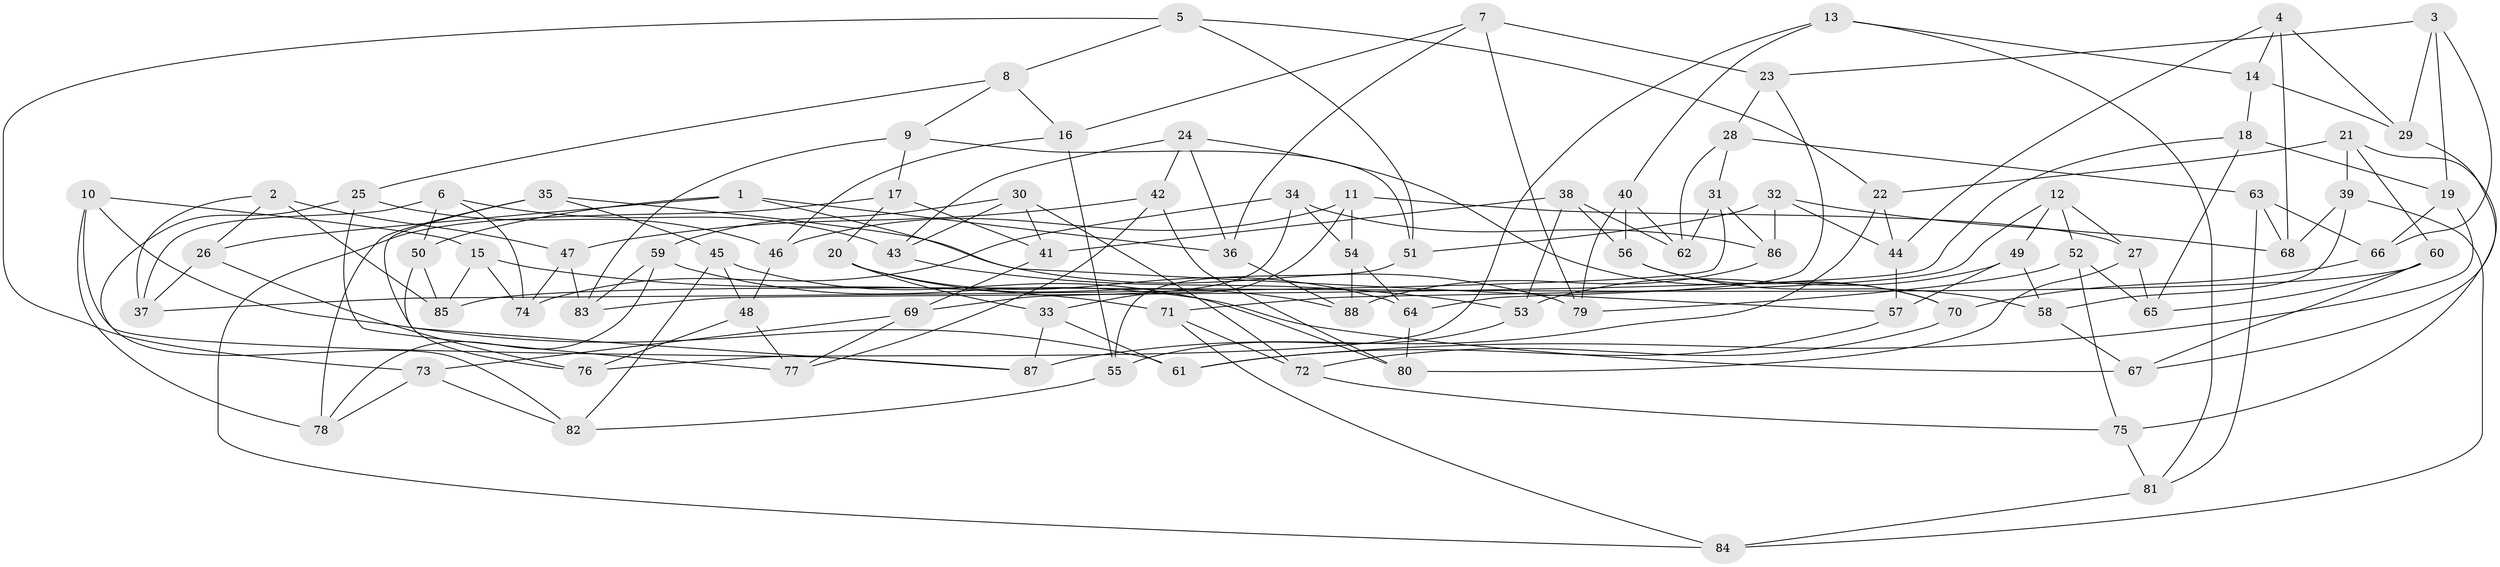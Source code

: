 // coarse degree distribution, {4: 0.27450980392156865, 5: 0.09803921568627451, 6: 0.6078431372549019, 3: 0.0196078431372549}
// Generated by graph-tools (version 1.1) at 2025/42/03/06/25 10:42:21]
// undirected, 88 vertices, 176 edges
graph export_dot {
graph [start="1"]
  node [color=gray90,style=filled];
  1;
  2;
  3;
  4;
  5;
  6;
  7;
  8;
  9;
  10;
  11;
  12;
  13;
  14;
  15;
  16;
  17;
  18;
  19;
  20;
  21;
  22;
  23;
  24;
  25;
  26;
  27;
  28;
  29;
  30;
  31;
  32;
  33;
  34;
  35;
  36;
  37;
  38;
  39;
  40;
  41;
  42;
  43;
  44;
  45;
  46;
  47;
  48;
  49;
  50;
  51;
  52;
  53;
  54;
  55;
  56;
  57;
  58;
  59;
  60;
  61;
  62;
  63;
  64;
  65;
  66;
  67;
  68;
  69;
  70;
  71;
  72;
  73;
  74;
  75;
  76;
  77;
  78;
  79;
  80;
  81;
  82;
  83;
  84;
  85;
  86;
  87;
  88;
  1 -- 79;
  1 -- 36;
  1 -- 50;
  1 -- 26;
  2 -- 37;
  2 -- 47;
  2 -- 85;
  2 -- 26;
  3 -- 29;
  3 -- 66;
  3 -- 23;
  3 -- 19;
  4 -- 68;
  4 -- 29;
  4 -- 44;
  4 -- 14;
  5 -- 8;
  5 -- 73;
  5 -- 51;
  5 -- 22;
  6 -- 50;
  6 -- 74;
  6 -- 43;
  6 -- 37;
  7 -- 16;
  7 -- 23;
  7 -- 79;
  7 -- 36;
  8 -- 9;
  8 -- 16;
  8 -- 25;
  9 -- 17;
  9 -- 51;
  9 -- 83;
  10 -- 15;
  10 -- 61;
  10 -- 87;
  10 -- 78;
  11 -- 54;
  11 -- 33;
  11 -- 27;
  11 -- 46;
  12 -- 52;
  12 -- 27;
  12 -- 71;
  12 -- 49;
  13 -- 14;
  13 -- 81;
  13 -- 40;
  13 -- 76;
  14 -- 29;
  14 -- 18;
  15 -- 71;
  15 -- 74;
  15 -- 85;
  16 -- 46;
  16 -- 55;
  17 -- 41;
  17 -- 84;
  17 -- 20;
  18 -- 83;
  18 -- 65;
  18 -- 19;
  19 -- 66;
  19 -- 61;
  20 -- 64;
  20 -- 88;
  20 -- 33;
  21 -- 22;
  21 -- 60;
  21 -- 39;
  21 -- 75;
  22 -- 87;
  22 -- 44;
  23 -- 28;
  23 -- 64;
  24 -- 70;
  24 -- 42;
  24 -- 43;
  24 -- 36;
  25 -- 77;
  25 -- 46;
  25 -- 82;
  26 -- 76;
  26 -- 37;
  27 -- 65;
  27 -- 80;
  28 -- 31;
  28 -- 63;
  28 -- 62;
  29 -- 67;
  30 -- 72;
  30 -- 43;
  30 -- 59;
  30 -- 41;
  31 -- 37;
  31 -- 62;
  31 -- 86;
  32 -- 86;
  32 -- 68;
  32 -- 51;
  32 -- 44;
  33 -- 87;
  33 -- 61;
  34 -- 74;
  34 -- 69;
  34 -- 86;
  34 -- 54;
  35 -- 78;
  35 -- 87;
  35 -- 57;
  35 -- 45;
  36 -- 88;
  38 -- 41;
  38 -- 56;
  38 -- 53;
  38 -- 62;
  39 -- 84;
  39 -- 68;
  39 -- 58;
  40 -- 62;
  40 -- 79;
  40 -- 56;
  41 -- 69;
  42 -- 80;
  42 -- 77;
  42 -- 47;
  43 -- 53;
  44 -- 57;
  45 -- 82;
  45 -- 48;
  45 -- 80;
  46 -- 48;
  47 -- 74;
  47 -- 83;
  48 -- 76;
  48 -- 77;
  49 -- 58;
  49 -- 57;
  49 -- 53;
  50 -- 76;
  50 -- 85;
  51 -- 55;
  52 -- 79;
  52 -- 65;
  52 -- 75;
  53 -- 55;
  54 -- 64;
  54 -- 88;
  55 -- 82;
  56 -- 58;
  56 -- 70;
  57 -- 61;
  58 -- 67;
  59 -- 67;
  59 -- 83;
  59 -- 78;
  60 -- 85;
  60 -- 67;
  60 -- 65;
  63 -- 66;
  63 -- 68;
  63 -- 81;
  64 -- 80;
  66 -- 70;
  69 -- 77;
  69 -- 73;
  70 -- 72;
  71 -- 72;
  71 -- 84;
  72 -- 75;
  73 -- 82;
  73 -- 78;
  75 -- 81;
  81 -- 84;
  86 -- 88;
}
